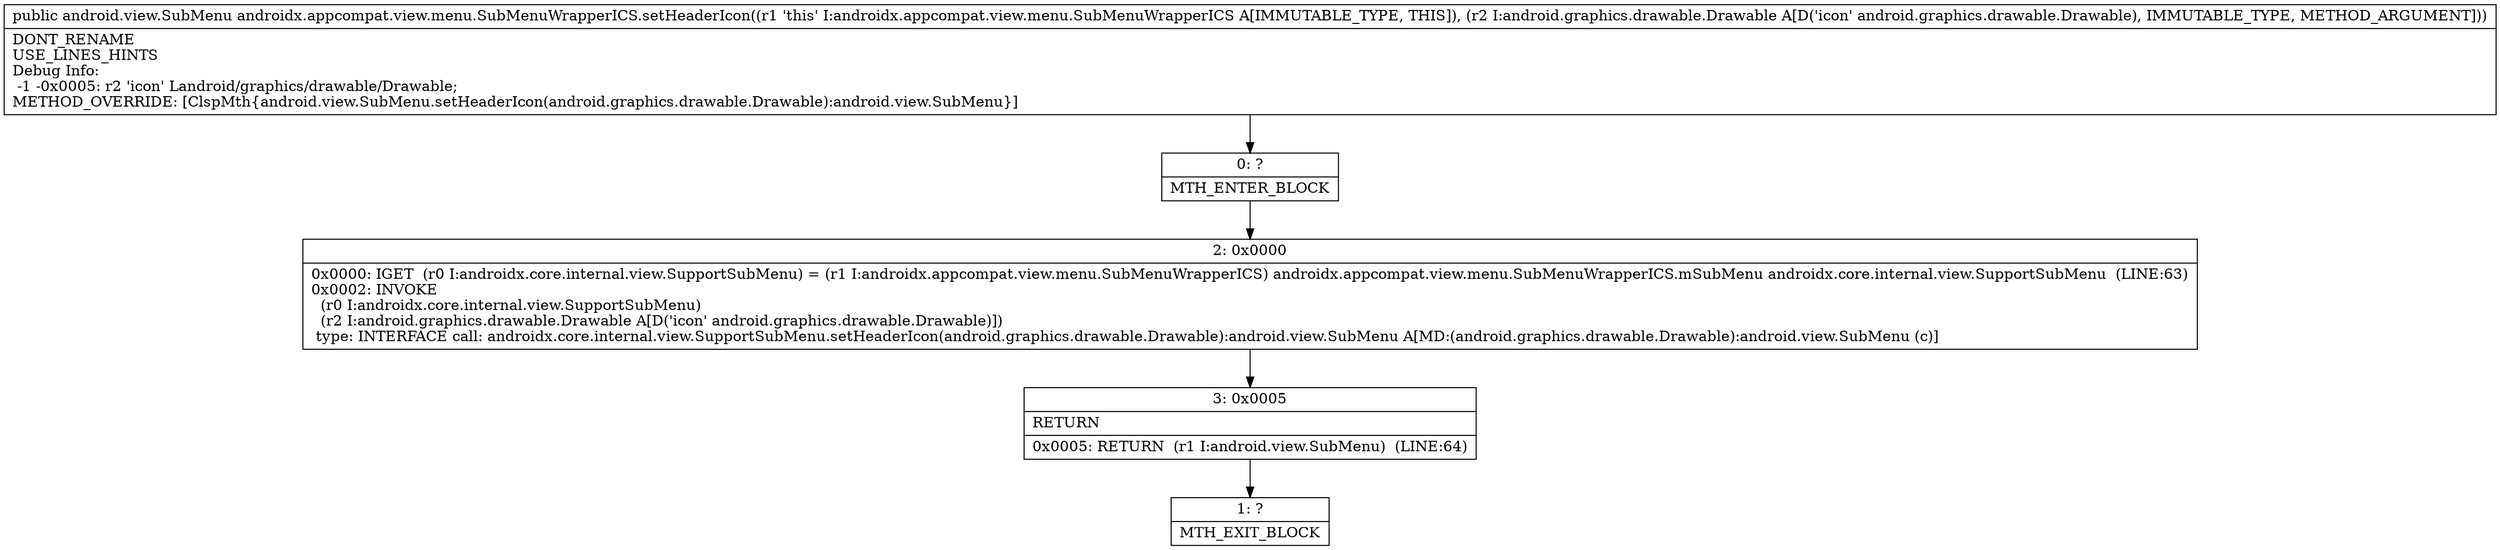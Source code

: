 digraph "CFG forandroidx.appcompat.view.menu.SubMenuWrapperICS.setHeaderIcon(Landroid\/graphics\/drawable\/Drawable;)Landroid\/view\/SubMenu;" {
Node_0 [shape=record,label="{0\:\ ?|MTH_ENTER_BLOCK\l}"];
Node_2 [shape=record,label="{2\:\ 0x0000|0x0000: IGET  (r0 I:androidx.core.internal.view.SupportSubMenu) = (r1 I:androidx.appcompat.view.menu.SubMenuWrapperICS) androidx.appcompat.view.menu.SubMenuWrapperICS.mSubMenu androidx.core.internal.view.SupportSubMenu  (LINE:63)\l0x0002: INVOKE  \l  (r0 I:androidx.core.internal.view.SupportSubMenu)\l  (r2 I:android.graphics.drawable.Drawable A[D('icon' android.graphics.drawable.Drawable)])\l type: INTERFACE call: androidx.core.internal.view.SupportSubMenu.setHeaderIcon(android.graphics.drawable.Drawable):android.view.SubMenu A[MD:(android.graphics.drawable.Drawable):android.view.SubMenu (c)]\l}"];
Node_3 [shape=record,label="{3\:\ 0x0005|RETURN\l|0x0005: RETURN  (r1 I:android.view.SubMenu)  (LINE:64)\l}"];
Node_1 [shape=record,label="{1\:\ ?|MTH_EXIT_BLOCK\l}"];
MethodNode[shape=record,label="{public android.view.SubMenu androidx.appcompat.view.menu.SubMenuWrapperICS.setHeaderIcon((r1 'this' I:androidx.appcompat.view.menu.SubMenuWrapperICS A[IMMUTABLE_TYPE, THIS]), (r2 I:android.graphics.drawable.Drawable A[D('icon' android.graphics.drawable.Drawable), IMMUTABLE_TYPE, METHOD_ARGUMENT]))  | DONT_RENAME\lUSE_LINES_HINTS\lDebug Info:\l  \-1 \-0x0005: r2 'icon' Landroid\/graphics\/drawable\/Drawable;\lMETHOD_OVERRIDE: [ClspMth\{android.view.SubMenu.setHeaderIcon(android.graphics.drawable.Drawable):android.view.SubMenu\}]\l}"];
MethodNode -> Node_0;Node_0 -> Node_2;
Node_2 -> Node_3;
Node_3 -> Node_1;
}

